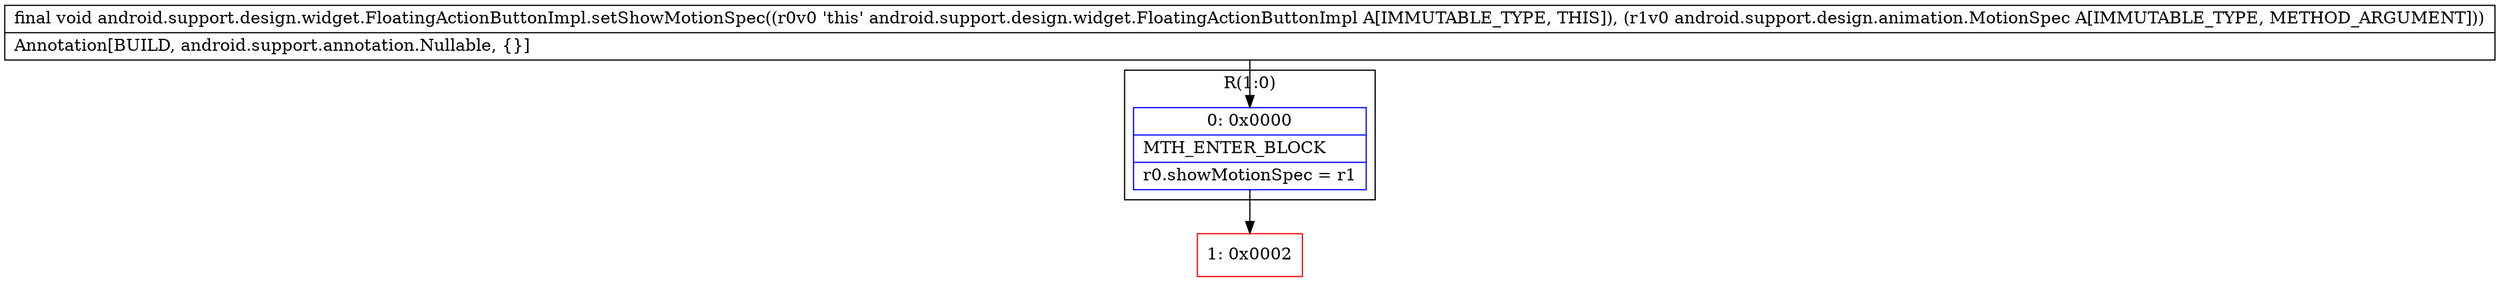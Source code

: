digraph "CFG forandroid.support.design.widget.FloatingActionButtonImpl.setShowMotionSpec(Landroid\/support\/design\/animation\/MotionSpec;)V" {
subgraph cluster_Region_1625987918 {
label = "R(1:0)";
node [shape=record,color=blue];
Node_0 [shape=record,label="{0\:\ 0x0000|MTH_ENTER_BLOCK\l|r0.showMotionSpec = r1\l}"];
}
Node_1 [shape=record,color=red,label="{1\:\ 0x0002}"];
MethodNode[shape=record,label="{final void android.support.design.widget.FloatingActionButtonImpl.setShowMotionSpec((r0v0 'this' android.support.design.widget.FloatingActionButtonImpl A[IMMUTABLE_TYPE, THIS]), (r1v0 android.support.design.animation.MotionSpec A[IMMUTABLE_TYPE, METHOD_ARGUMENT]))  | Annotation[BUILD, android.support.annotation.Nullable, \{\}]\l}"];
MethodNode -> Node_0;
Node_0 -> Node_1;
}

